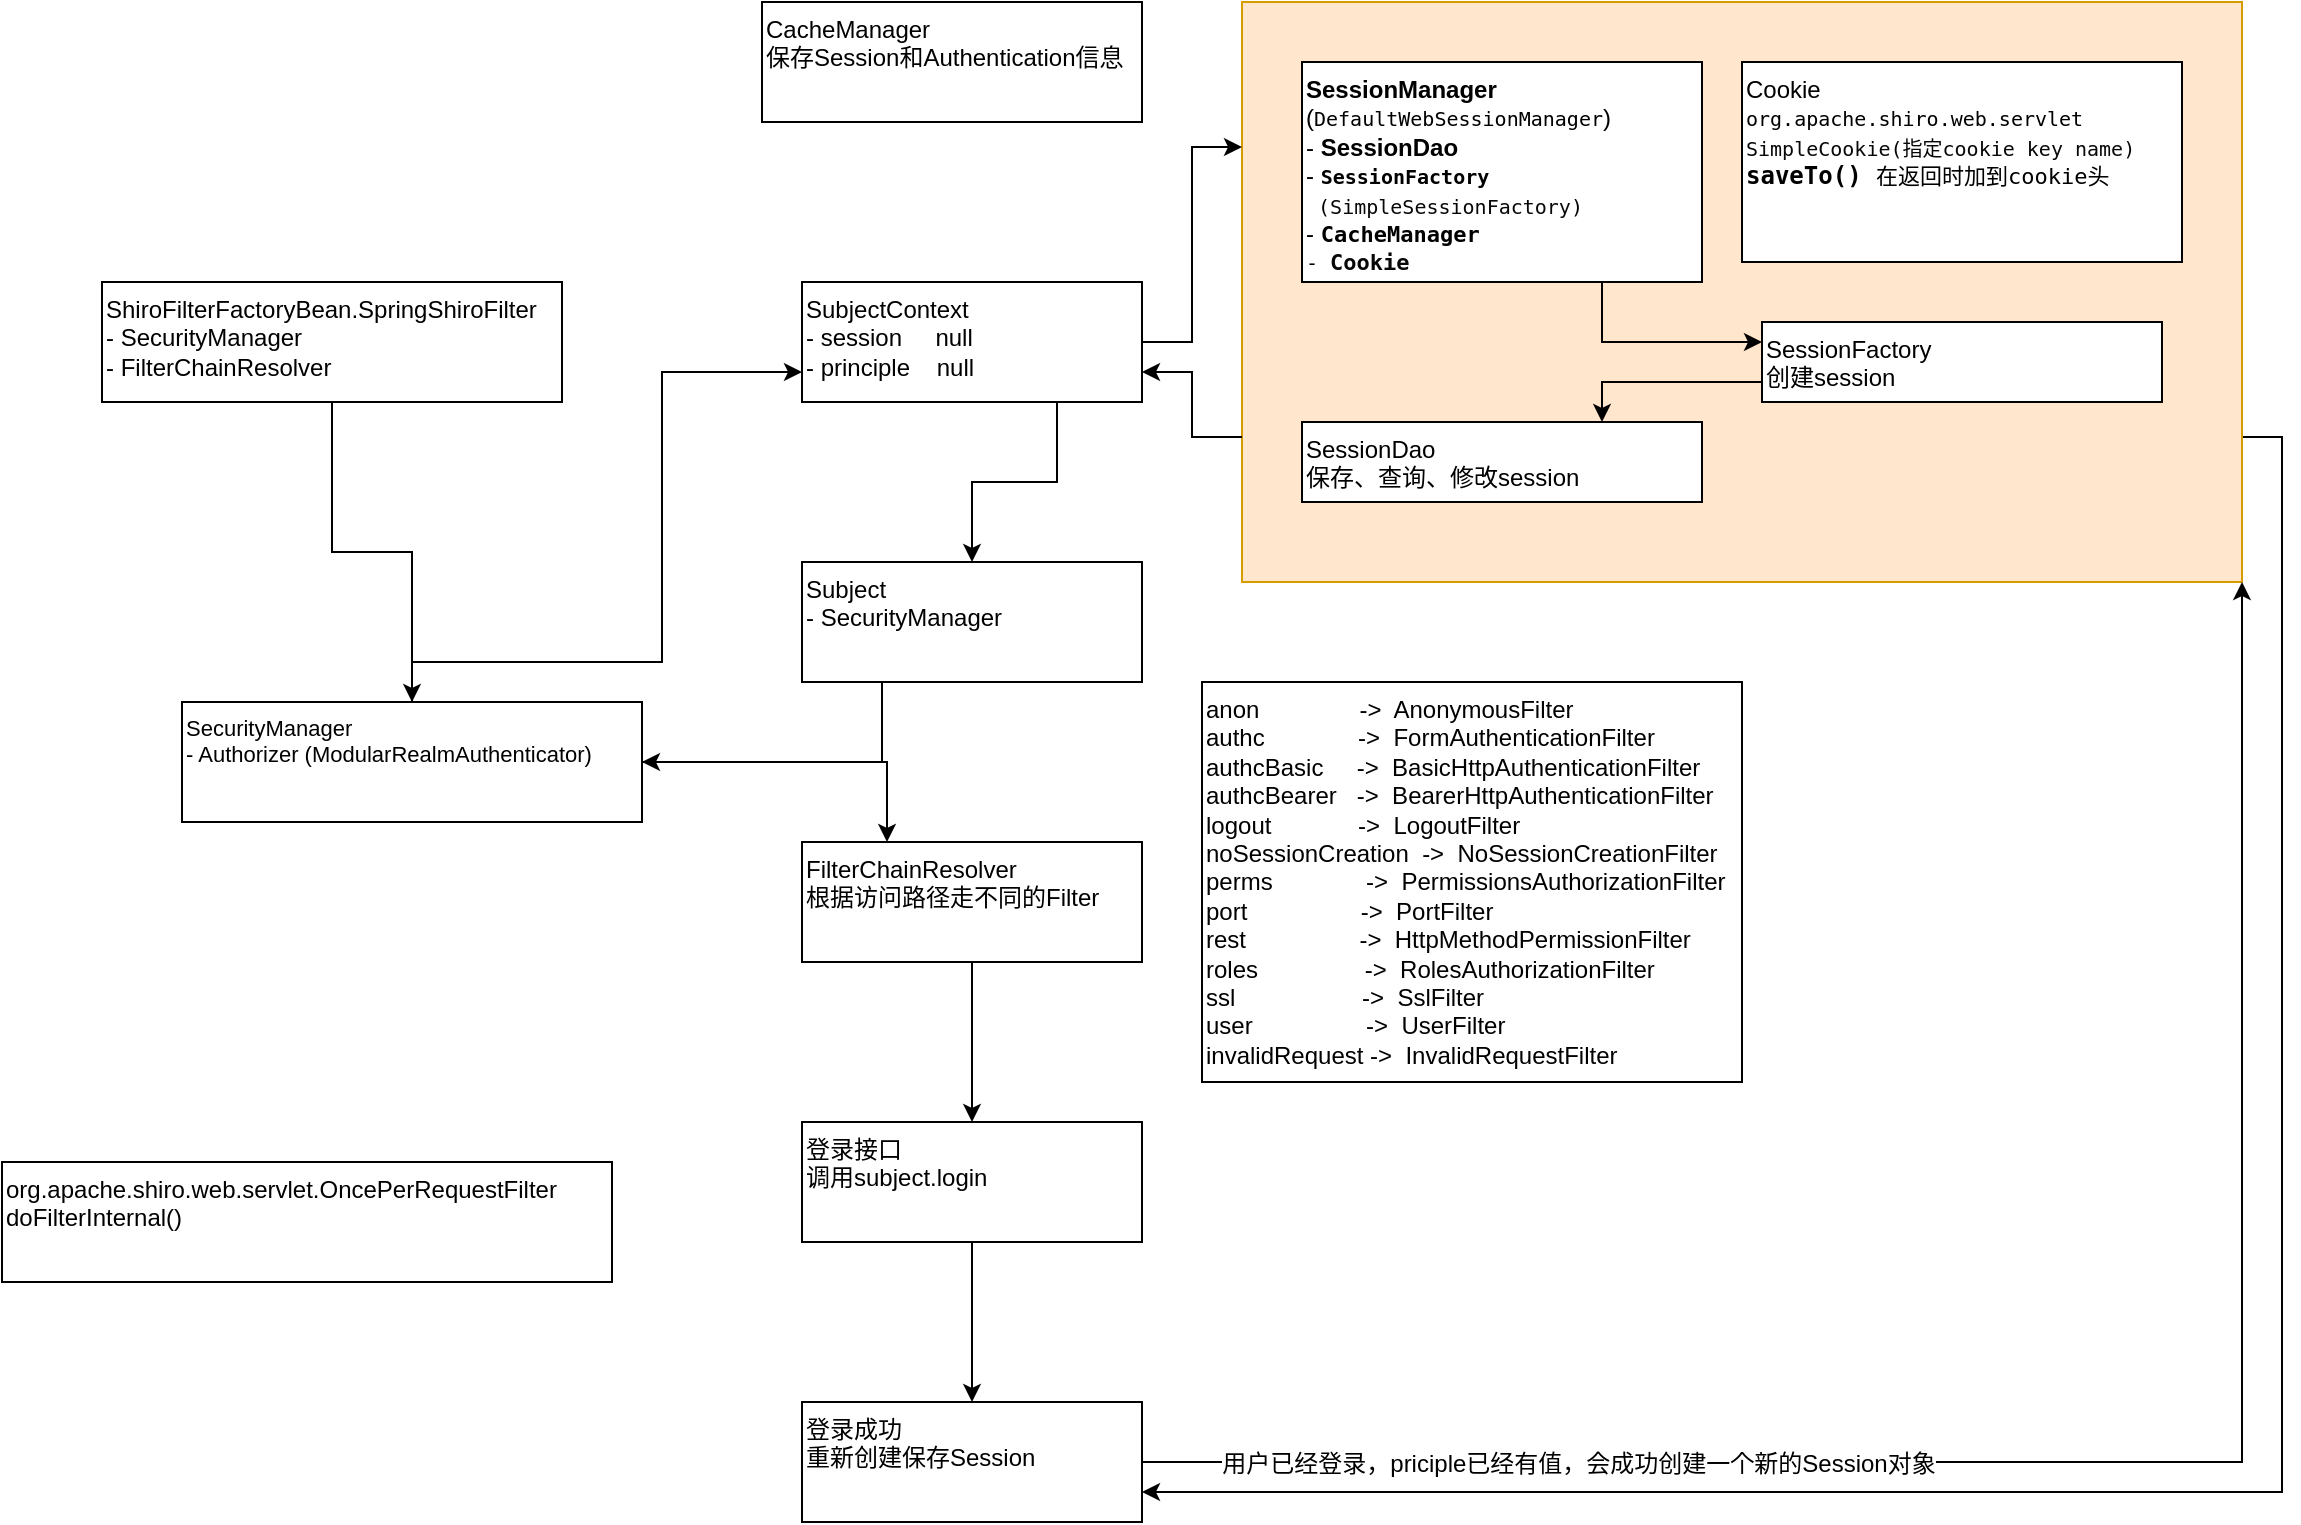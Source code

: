 <mxfile version="14.6.13" type="device"><diagram id="3bhP6UBA1KUkJ9ALSo7n" name="第 1 页"><mxGraphModel dx="946" dy="632" grid="1" gridSize="10" guides="1" tooltips="1" connect="1" arrows="1" fold="1" page="1" pageScale="1" pageWidth="827" pageHeight="1169" math="0" shadow="0"><root><mxCell id="0"/><mxCell id="1" parent="0"/><mxCell id="BXQMT9fKVH03owkMkQhT-83" style="edgeStyle=orthogonalEdgeStyle;rounded=0;orthogonalLoop=1;jettySize=auto;html=1;exitX=1;exitY=0.75;exitDx=0;exitDy=0;entryX=1;entryY=0.75;entryDx=0;entryDy=0;fontSize=12;" edge="1" parent="1" source="BXQMT9fKVH03owkMkQhT-79" target="BXQMT9fKVH03owkMkQhT-80"><mxGeometry relative="1" as="geometry"/></mxCell><mxCell id="BXQMT9fKVH03owkMkQhT-79" value="" style="rounded=0;whiteSpace=wrap;html=1;fontSize=12;fillColor=#ffe6cc;strokeColor=#d79b00;" vertex="1" parent="1"><mxGeometry x="650" y="20" width="500" height="290" as="geometry"/></mxCell><mxCell id="BXQMT9fKVH03owkMkQhT-91" style="edgeStyle=orthogonalEdgeStyle;rounded=0;orthogonalLoop=1;jettySize=auto;html=1;exitX=0.5;exitY=1;exitDx=0;exitDy=0;fontSize=11;" edge="1" parent="1" source="BXQMT9fKVH03owkMkQhT-1" target="BXQMT9fKVH03owkMkQhT-87"><mxGeometry relative="1" as="geometry"/></mxCell><mxCell id="BXQMT9fKVH03owkMkQhT-1" value="ShiroFilterFactoryBean.SpringShiroFilter&lt;br&gt;- SecurityManager&lt;br&gt;- FilterChainResolver" style="rounded=0;whiteSpace=wrap;html=1;verticalAlign=top;align=left;" vertex="1" parent="1"><mxGeometry x="80" y="160" width="230" height="60" as="geometry"/></mxCell><mxCell id="BXQMT9fKVH03owkMkQhT-2" value="org.apache.shiro.web.servlet.OncePerRequestFilter&amp;nbsp;&lt;br&gt;doFilterInternal()&amp;nbsp;&amp;nbsp;" style="whiteSpace=wrap;html=1;rounded=0;align=left;verticalAlign=top;" vertex="1" parent="1"><mxGeometry x="30" y="600" width="305" height="60" as="geometry"/></mxCell><mxCell id="BXQMT9fKVH03owkMkQhT-67" value="" style="edgeStyle=orthogonalEdgeStyle;rounded=0;orthogonalLoop=1;jettySize=auto;html=1;entryX=0;entryY=0.25;entryDx=0;entryDy=0;" edge="1" parent="1" source="BXQMT9fKVH03owkMkQhT-64" target="BXQMT9fKVH03owkMkQhT-79"><mxGeometry relative="1" as="geometry"/></mxCell><mxCell id="BXQMT9fKVH03owkMkQhT-72" value="" style="edgeStyle=orthogonalEdgeStyle;rounded=0;orthogonalLoop=1;jettySize=auto;html=1;fontSize=12;exitX=0.75;exitY=1;exitDx=0;exitDy=0;" edge="1" parent="1" source="BXQMT9fKVH03owkMkQhT-64" target="BXQMT9fKVH03owkMkQhT-71"><mxGeometry relative="1" as="geometry"/></mxCell><mxCell id="BXQMT9fKVH03owkMkQhT-64" value="SubjectContext&lt;br&gt;- session&amp;nbsp; &amp;nbsp; &amp;nbsp;null&lt;br&gt;- principle&amp;nbsp; &amp;nbsp; null" style="whiteSpace=wrap;html=1;rounded=0;align=left;verticalAlign=top;" vertex="1" parent="1"><mxGeometry x="430" y="160" width="170" height="60" as="geometry"/></mxCell><mxCell id="BXQMT9fKVH03owkMkQhT-98" style="edgeStyle=orthogonalEdgeStyle;rounded=0;orthogonalLoop=1;jettySize=auto;html=1;exitX=0.75;exitY=1;exitDx=0;exitDy=0;entryX=0;entryY=0.25;entryDx=0;entryDy=0;fontSize=11;" edge="1" parent="1" source="BXQMT9fKVH03owkMkQhT-66" target="BXQMT9fKVH03owkMkQhT-95"><mxGeometry relative="1" as="geometry"/></mxCell><mxCell id="BXQMT9fKVH03owkMkQhT-66" value="&lt;b&gt;SessionManager&lt;/b&gt;&lt;br&gt;(&lt;span style=&quot;background-color: rgb(255 , 255 , 255) ; font-family: &amp;#34;jetbrains mono&amp;#34; , monospace ; font-size: 7.5pt&quot;&gt;DefaultWebSessionManager&lt;/span&gt;)&lt;br&gt;- &lt;b&gt;SessionDao&lt;/b&gt;&lt;br&gt;-&amp;nbsp;&lt;span style=&quot;background-color: rgb(255 , 255 , 255) ; font-family: &amp;#34;jetbrains mono&amp;#34; , monospace ; font-size: 7.5pt&quot;&gt;&lt;b&gt;SessionFactory&lt;/b&gt;&amp;nbsp;&lt;br&gt;&amp;nbsp;(&lt;/span&gt;&lt;span style=&quot;background-color: rgb(255 , 255 , 255) ; color: rgb(8 , 8 , 8) ; font-family: &amp;#34;jetbrains mono&amp;#34; , monospace ; font-size: 7.5pt&quot;&gt;SimpleSessionFactory&lt;/span&gt;&lt;span style=&quot;background-color: rgb(255 , 255 , 255) ; font-family: &amp;#34;jetbrains mono&amp;#34; , monospace ; font-size: 7.5pt&quot;&gt;)&lt;br&gt;&lt;/span&gt;-&amp;nbsp;&lt;span style=&quot;background-color: rgb(255 , 255 , 255) ; font-family: &amp;#34;jetbrains mono&amp;#34; , monospace&quot;&gt;&lt;font style=&quot;font-size: 11px&quot;&gt;&lt;b&gt;CacheManager&lt;/b&gt;&lt;/font&gt;&lt;br&gt;&lt;span style=&quot;font-size: 7.5pt&quot;&gt;-&amp;nbsp;&lt;/span&gt;&lt;/span&gt;&lt;span style=&quot;background-color: rgb(255 , 255 , 255) ; color: rgb(8 , 8 , 8) ; font-family: &amp;#34;jetbrains mono&amp;#34; , monospace&quot;&gt;&lt;font style=&quot;font-size: 11px&quot;&gt;&lt;b&gt;Cookie&lt;/b&gt;&lt;/font&gt;&lt;/span&gt;" style="whiteSpace=wrap;html=1;rounded=0;align=left;verticalAlign=top;" vertex="1" parent="1"><mxGeometry x="680" y="50" width="200" height="110" as="geometry"/></mxCell><mxCell id="BXQMT9fKVH03owkMkQhT-70" style="edgeStyle=orthogonalEdgeStyle;rounded=0;orthogonalLoop=1;jettySize=auto;html=1;exitX=0;exitY=0.75;exitDx=0;exitDy=0;entryX=1;entryY=0.75;entryDx=0;entryDy=0;fontSize=12;" edge="1" parent="1" source="BXQMT9fKVH03owkMkQhT-79" target="BXQMT9fKVH03owkMkQhT-64"><mxGeometry relative="1" as="geometry"/></mxCell><mxCell id="BXQMT9fKVH03owkMkQhT-68" value="SessionDao&lt;br&gt;保存、查询、修改session" style="whiteSpace=wrap;html=1;rounded=0;align=left;verticalAlign=top;fontSize=12;" vertex="1" parent="1"><mxGeometry x="680" y="230" width="200" height="40" as="geometry"/></mxCell><mxCell id="BXQMT9fKVH03owkMkQhT-74" value="" style="edgeStyle=orthogonalEdgeStyle;rounded=0;orthogonalLoop=1;jettySize=auto;html=1;fontSize=12;entryX=1;entryY=0.5;entryDx=0;entryDy=0;exitX=0.25;exitY=1;exitDx=0;exitDy=0;" edge="1" parent="1" source="BXQMT9fKVH03owkMkQhT-71" target="BXQMT9fKVH03owkMkQhT-87"><mxGeometry relative="1" as="geometry"><mxPoint x="280" y="430" as="targetPoint"/><Array as="points"><mxPoint x="470" y="360"/><mxPoint x="470" y="400"/></Array></mxGeometry></mxCell><mxCell id="BXQMT9fKVH03owkMkQhT-71" value="Subject&lt;br&gt;- SecurityManager" style="whiteSpace=wrap;html=1;rounded=0;align=left;verticalAlign=top;" vertex="1" parent="1"><mxGeometry x="430" y="300" width="170" height="60" as="geometry"/></mxCell><mxCell id="BXQMT9fKVH03owkMkQhT-78" value="" style="edgeStyle=orthogonalEdgeStyle;rounded=0;orthogonalLoop=1;jettySize=auto;html=1;fontSize=12;" edge="1" parent="1" source="BXQMT9fKVH03owkMkQhT-73" target="BXQMT9fKVH03owkMkQhT-77"><mxGeometry relative="1" as="geometry"/></mxCell><mxCell id="BXQMT9fKVH03owkMkQhT-73" value="FilterChainResolver&lt;br&gt;根据访问路径走不同的Filter" style="whiteSpace=wrap;html=1;rounded=0;align=left;verticalAlign=top;" vertex="1" parent="1"><mxGeometry x="430" y="440" width="170" height="60" as="geometry"/></mxCell><mxCell id="BXQMT9fKVH03owkMkQhT-75" value="&lt;div&gt;anon&lt;span&gt;&#9;&#9;&#9;&lt;/span&gt; &lt;span&gt;&#9;&#9;&#9;&lt;/span&gt;&amp;nbsp; &amp;nbsp; &amp;nbsp; &amp;nbsp; &amp;nbsp; &amp;nbsp; &amp;nbsp; -&amp;gt;&amp;nbsp; AnonymousFilter&lt;/div&gt;&lt;div&gt;authc&lt;span&gt;&#9;&#9;&#9;&lt;/span&gt; &lt;span&gt;&#9;&#9;&#9;&lt;/span&gt;&amp;nbsp; &amp;nbsp; &amp;nbsp; &amp;nbsp; &amp;nbsp; &amp;nbsp; &amp;nbsp;-&amp;gt;&amp;nbsp; FormAuthenticationFilter&lt;/div&gt;&lt;div&gt;authcBasic&lt;span&gt;&#9;&#9;&#9;&lt;/span&gt;&amp;nbsp; &amp;nbsp; -&amp;gt;&amp;nbsp; BasicHttpAuthenticationFilter&lt;/div&gt;&lt;div&gt;authcBearer&lt;span&gt;&#9;&#9;&#9;&lt;/span&gt;&amp;nbsp; -&amp;gt;&amp;nbsp; BearerHttpAuthenticationFilter&lt;/div&gt;&lt;div&gt;logout&lt;span&gt;&#9;&#9;&#9;&lt;/span&gt; &lt;span&gt;&#9;&#9;&lt;/span&gt;&amp;nbsp; &amp;nbsp; &amp;nbsp; &amp;nbsp; &amp;nbsp; &amp;nbsp; -&amp;gt;&amp;nbsp; LogoutFilter&lt;/div&gt;&lt;div&gt;noSessionCreation&amp;nbsp; -&amp;gt;&amp;nbsp; NoSessionCreationFilter&lt;/div&gt;&lt;div&gt;perms&lt;span&gt;&#9;&#9;&#9;&lt;/span&gt; &lt;span&gt;&#9;&#9;&#9;&lt;/span&gt;&amp;nbsp; &amp;nbsp; &amp;nbsp; &amp;nbsp; &amp;nbsp; &amp;nbsp; &amp;nbsp;-&amp;gt;&amp;nbsp; PermissionsAuthorizationFilter&lt;/div&gt;&lt;div&gt;port&lt;span&gt;&#9;&#9;&#9;&lt;/span&gt; &lt;span&gt;&#9;&#9;&#9;&lt;/span&gt;&amp;nbsp; &amp;nbsp; &amp;nbsp; &amp;nbsp; &amp;nbsp; &amp;nbsp; &amp;nbsp; &amp;nbsp; -&amp;gt;&amp;nbsp; PortFilter&lt;/div&gt;&lt;div&gt;rest&lt;span&gt;&#9;&#9;&#9;&lt;/span&gt; &lt;span&gt;&#9;&#9;&#9;&lt;/span&gt;&amp;nbsp; &amp;nbsp; &amp;nbsp; &amp;nbsp; &amp;nbsp; &amp;nbsp; &amp;nbsp; &amp;nbsp; -&amp;gt;&amp;nbsp; HttpMethodPermissionFilter&lt;/div&gt;&lt;div&gt;roles&lt;span&gt;&#9;&#9;&#9;&lt;/span&gt; &lt;span&gt;&#9;&#9;&#9;&lt;/span&gt;&amp;nbsp; &amp;nbsp; &amp;nbsp; &amp;nbsp; &amp;nbsp; &amp;nbsp; &amp;nbsp; &amp;nbsp;-&amp;gt;&amp;nbsp; RolesAuthorizationFilter&lt;/div&gt;&lt;div&gt;ssl&lt;span&gt;&#9;&#9;&#9;&lt;/span&gt; &lt;span&gt;&#9;&lt;/span&gt; &lt;span&gt;&#9;&#9;&#9;&lt;/span&gt;&amp;nbsp; &amp;nbsp; &amp;nbsp; &amp;nbsp; &amp;nbsp; &amp;nbsp; &amp;nbsp; &amp;nbsp; &amp;nbsp; -&amp;gt;&amp;nbsp; SslFilter&lt;/div&gt;&lt;div&gt;user&lt;span&gt;&#9;&#9;&#9;&lt;/span&gt; &lt;span&gt;&#9;&#9;&#9;&lt;/span&gt;&amp;nbsp; &amp;nbsp; &amp;nbsp; &amp;nbsp; &amp;nbsp; &amp;nbsp; &amp;nbsp; &amp;nbsp; -&amp;gt;&amp;nbsp; UserFilter&lt;/div&gt;&lt;div&gt;invalidRequest&amp;nbsp;-&amp;gt;&amp;nbsp; InvalidRequestFilter&lt;/div&gt;" style="rounded=0;whiteSpace=wrap;html=1;align=left;verticalAlign=top;" vertex="1" parent="1"><mxGeometry x="630" y="360" width="270" height="200" as="geometry"/></mxCell><mxCell id="BXQMT9fKVH03owkMkQhT-81" value="" style="edgeStyle=orthogonalEdgeStyle;rounded=0;orthogonalLoop=1;jettySize=auto;html=1;fontSize=12;" edge="1" parent="1" source="BXQMT9fKVH03owkMkQhT-77" target="BXQMT9fKVH03owkMkQhT-80"><mxGeometry relative="1" as="geometry"/></mxCell><mxCell id="BXQMT9fKVH03owkMkQhT-77" value="登录接口&lt;br&gt;调用subject.login" style="whiteSpace=wrap;html=1;rounded=0;align=left;verticalAlign=top;" vertex="1" parent="1"><mxGeometry x="430" y="580" width="170" height="60" as="geometry"/></mxCell><mxCell id="BXQMT9fKVH03owkMkQhT-82" style="edgeStyle=orthogonalEdgeStyle;rounded=0;orthogonalLoop=1;jettySize=auto;html=1;exitX=1;exitY=0.5;exitDx=0;exitDy=0;entryX=1;entryY=1;entryDx=0;entryDy=0;fontSize=12;" edge="1" parent="1" source="BXQMT9fKVH03owkMkQhT-80" target="BXQMT9fKVH03owkMkQhT-79"><mxGeometry relative="1" as="geometry"/></mxCell><mxCell id="BXQMT9fKVH03owkMkQhT-86" value="用户已经登录，priciple已经有值，会成功创建一个新的Session对象" style="edgeLabel;html=1;align=center;verticalAlign=middle;resizable=0;points=[];fontSize=12;" vertex="1" connectable="0" parent="BXQMT9fKVH03owkMkQhT-82"><mxGeometry x="-0.859" y="-1" relative="1" as="geometry"><mxPoint x="148" as="offset"/></mxGeometry></mxCell><mxCell id="BXQMT9fKVH03owkMkQhT-80" value="登录成功&lt;br&gt;重新创建保存Session" style="whiteSpace=wrap;html=1;rounded=0;align=left;verticalAlign=top;" vertex="1" parent="1"><mxGeometry x="430" y="720" width="170" height="60" as="geometry"/></mxCell><mxCell id="BXQMT9fKVH03owkMkQhT-92" style="edgeStyle=orthogonalEdgeStyle;rounded=0;orthogonalLoop=1;jettySize=auto;html=1;exitX=0.5;exitY=0;exitDx=0;exitDy=0;entryX=0;entryY=0.75;entryDx=0;entryDy=0;fontSize=11;" edge="1" parent="1" source="BXQMT9fKVH03owkMkQhT-87" target="BXQMT9fKVH03owkMkQhT-64"><mxGeometry relative="1" as="geometry"><Array as="points"><mxPoint x="235" y="350"/><mxPoint x="360" y="350"/><mxPoint x="360" y="205"/></Array></mxGeometry></mxCell><mxCell id="BXQMT9fKVH03owkMkQhT-93" style="edgeStyle=orthogonalEdgeStyle;rounded=0;orthogonalLoop=1;jettySize=auto;html=1;exitX=1;exitY=0.5;exitDx=0;exitDy=0;entryX=0.25;entryY=0;entryDx=0;entryDy=0;fontSize=11;" edge="1" parent="1" source="BXQMT9fKVH03owkMkQhT-87" target="BXQMT9fKVH03owkMkQhT-73"><mxGeometry relative="1" as="geometry"/></mxCell><mxCell id="BXQMT9fKVH03owkMkQhT-87" value="SecurityManager&lt;br style=&quot;font-size: 11px&quot;&gt;- Authorizer (ModularRealmAuthenticator)" style="rounded=0;whiteSpace=wrap;html=1;verticalAlign=top;align=left;fontSize=11;" vertex="1" parent="1"><mxGeometry x="120" y="370" width="230" height="60" as="geometry"/></mxCell><mxCell id="BXQMT9fKVH03owkMkQhT-94" value="Cookie&lt;br&gt;&lt;span style=&quot;background-color: rgb(255 , 255 , 255) ; font-family: &amp;#34;jetbrains mono&amp;#34; , monospace ; font-size: 7.5pt&quot;&gt;org.apache.shiro.web.servlet&amp;nbsp;&lt;br&gt;&lt;/span&gt;&lt;span style=&quot;background-color: rgb(255 , 255 , 255) ; color: rgb(8 , 8 , 8) ; font-family: &amp;#34;jetbrains mono&amp;#34; , monospace ; font-size: 7.5pt&quot;&gt;SimpleCookie(指定cookie key name)&lt;br&gt;&lt;/span&gt;&lt;span style=&quot;background-color: rgb(255 , 255 , 255)&quot;&gt;&lt;font face=&quot;jetbrains mono, monospace&quot; style=&quot;font-size: 11px&quot;&gt;&lt;b style=&quot;font-size: 12px&quot;&gt;saveTo() &lt;/b&gt;在返回时加到cookie头&lt;/font&gt;&lt;br&gt;&lt;/span&gt;" style="whiteSpace=wrap;html=1;rounded=0;align=left;verticalAlign=top;" vertex="1" parent="1"><mxGeometry x="900" y="50" width="220" height="100" as="geometry"/></mxCell><mxCell id="BXQMT9fKVH03owkMkQhT-99" style="edgeStyle=orthogonalEdgeStyle;rounded=0;orthogonalLoop=1;jettySize=auto;html=1;exitX=0;exitY=0.75;exitDx=0;exitDy=0;entryX=0.75;entryY=0;entryDx=0;entryDy=0;fontSize=11;" edge="1" parent="1" source="BXQMT9fKVH03owkMkQhT-95" target="BXQMT9fKVH03owkMkQhT-68"><mxGeometry relative="1" as="geometry"/></mxCell><mxCell id="BXQMT9fKVH03owkMkQhT-95" value="SessionFactory&lt;br&gt;创建session" style="whiteSpace=wrap;html=1;rounded=0;align=left;verticalAlign=top;fontSize=12;" vertex="1" parent="1"><mxGeometry x="910" y="180" width="200" height="40" as="geometry"/></mxCell><mxCell id="BXQMT9fKVH03owkMkQhT-100" value="CacheManager&lt;br&gt;保存Session和Authentication信息" style="whiteSpace=wrap;html=1;rounded=0;align=left;verticalAlign=top;" vertex="1" parent="1"><mxGeometry x="410" y="20" width="190" height="60" as="geometry"/></mxCell></root></mxGraphModel></diagram></mxfile>